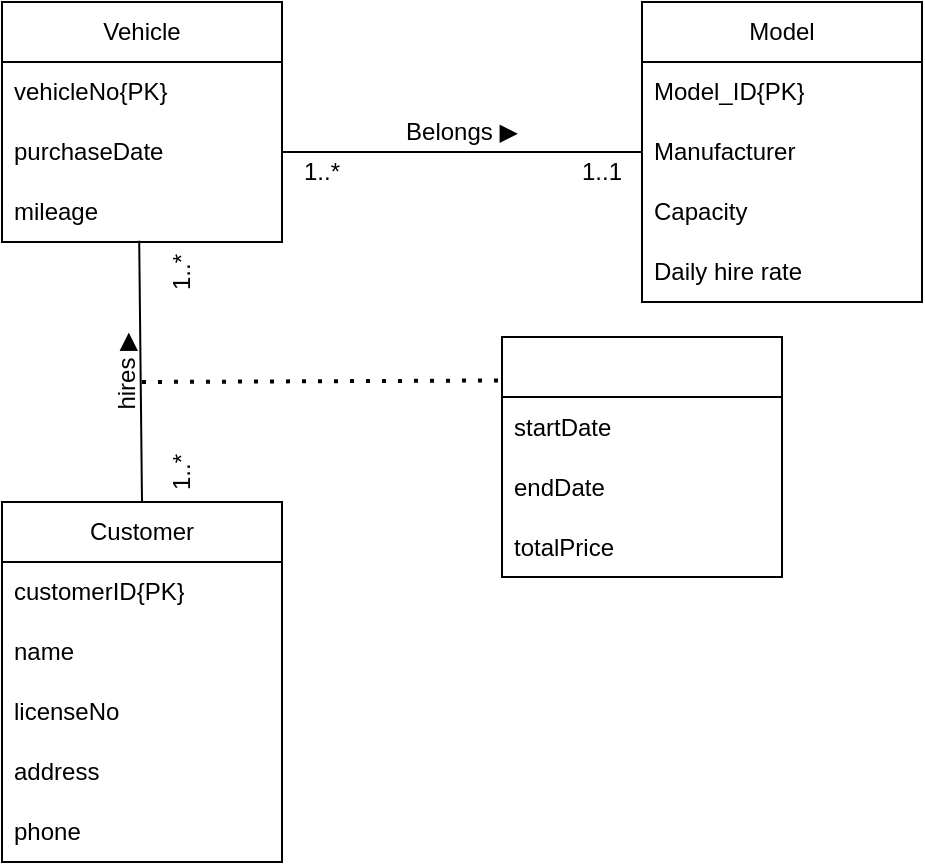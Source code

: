 <mxfile version="24.3.1" type="github">
  <diagram name="Page-1" id="R7tkVovCSRG-hz7lbjan">
    <mxGraphModel dx="838" dy="991" grid="1" gridSize="10" guides="1" tooltips="1" connect="1" arrows="1" fold="1" page="1" pageScale="1" pageWidth="1169" pageHeight="827" math="0" shadow="0">
      <root>
        <mxCell id="0" />
        <mxCell id="1" parent="0" />
        <mxCell id="SMFKbM1USn1imytBMvvd-1" value="Vehicle" style="swimlane;fontStyle=0;childLayout=stackLayout;horizontal=1;startSize=30;horizontalStack=0;resizeParent=1;resizeParentMax=0;resizeLast=0;collapsible=1;marginBottom=0;whiteSpace=wrap;html=1;" vertex="1" parent="1">
          <mxGeometry x="240" y="150" width="140" height="120" as="geometry" />
        </mxCell>
        <mxCell id="SMFKbM1USn1imytBMvvd-2" value="vehicleNo{PK}" style="text;strokeColor=none;fillColor=none;align=left;verticalAlign=middle;spacingLeft=4;spacingRight=4;overflow=hidden;points=[[0,0.5],[1,0.5]];portConstraint=eastwest;rotatable=0;whiteSpace=wrap;html=1;" vertex="1" parent="SMFKbM1USn1imytBMvvd-1">
          <mxGeometry y="30" width="140" height="30" as="geometry" />
        </mxCell>
        <mxCell id="SMFKbM1USn1imytBMvvd-3" value="purchaseDate" style="text;strokeColor=none;fillColor=none;align=left;verticalAlign=middle;spacingLeft=4;spacingRight=4;overflow=hidden;points=[[0,0.5],[1,0.5]];portConstraint=eastwest;rotatable=0;whiteSpace=wrap;html=1;" vertex="1" parent="SMFKbM1USn1imytBMvvd-1">
          <mxGeometry y="60" width="140" height="30" as="geometry" />
        </mxCell>
        <mxCell id="SMFKbM1USn1imytBMvvd-4" value="mileage" style="text;strokeColor=none;fillColor=none;align=left;verticalAlign=middle;spacingLeft=4;spacingRight=4;overflow=hidden;points=[[0,0.5],[1,0.5]];portConstraint=eastwest;rotatable=0;whiteSpace=wrap;html=1;" vertex="1" parent="SMFKbM1USn1imytBMvvd-1">
          <mxGeometry y="90" width="140" height="30" as="geometry" />
        </mxCell>
        <mxCell id="SMFKbM1USn1imytBMvvd-5" value="Model" style="swimlane;fontStyle=0;childLayout=stackLayout;horizontal=1;startSize=30;horizontalStack=0;resizeParent=1;resizeParentMax=0;resizeLast=0;collapsible=1;marginBottom=0;whiteSpace=wrap;html=1;" vertex="1" parent="1">
          <mxGeometry x="560" y="150" width="140" height="150" as="geometry" />
        </mxCell>
        <mxCell id="SMFKbM1USn1imytBMvvd-6" value="Model_ID{PK}" style="text;strokeColor=none;fillColor=none;align=left;verticalAlign=middle;spacingLeft=4;spacingRight=4;overflow=hidden;points=[[0,0.5],[1,0.5]];portConstraint=eastwest;rotatable=0;whiteSpace=wrap;html=1;" vertex="1" parent="SMFKbM1USn1imytBMvvd-5">
          <mxGeometry y="30" width="140" height="30" as="geometry" />
        </mxCell>
        <mxCell id="SMFKbM1USn1imytBMvvd-7" value="Manufacturer" style="text;strokeColor=none;fillColor=none;align=left;verticalAlign=middle;spacingLeft=4;spacingRight=4;overflow=hidden;points=[[0,0.5],[1,0.5]];portConstraint=eastwest;rotatable=0;whiteSpace=wrap;html=1;" vertex="1" parent="SMFKbM1USn1imytBMvvd-5">
          <mxGeometry y="60" width="140" height="30" as="geometry" />
        </mxCell>
        <mxCell id="SMFKbM1USn1imytBMvvd-8" value="Capacity" style="text;strokeColor=none;fillColor=none;align=left;verticalAlign=middle;spacingLeft=4;spacingRight=4;overflow=hidden;points=[[0,0.5],[1,0.5]];portConstraint=eastwest;rotatable=0;whiteSpace=wrap;html=1;" vertex="1" parent="SMFKbM1USn1imytBMvvd-5">
          <mxGeometry y="90" width="140" height="30" as="geometry" />
        </mxCell>
        <mxCell id="SMFKbM1USn1imytBMvvd-9" value="Daily hire rate" style="text;strokeColor=none;fillColor=none;align=left;verticalAlign=middle;spacingLeft=4;spacingRight=4;overflow=hidden;points=[[0,0.5],[1,0.5]];portConstraint=eastwest;rotatable=0;whiteSpace=wrap;html=1;" vertex="1" parent="SMFKbM1USn1imytBMvvd-5">
          <mxGeometry y="120" width="140" height="30" as="geometry" />
        </mxCell>
        <mxCell id="SMFKbM1USn1imytBMvvd-10" value="" style="endArrow=none;html=1;rounded=0;exitX=1;exitY=0.5;exitDx=0;exitDy=0;entryX=0;entryY=0.5;entryDx=0;entryDy=0;" edge="1" parent="1" source="SMFKbM1USn1imytBMvvd-3" target="SMFKbM1USn1imytBMvvd-7">
          <mxGeometry width="50" height="50" relative="1" as="geometry">
            <mxPoint x="490" y="390" as="sourcePoint" />
            <mxPoint x="540" y="340" as="targetPoint" />
            <Array as="points">
              <mxPoint x="470" y="225" />
            </Array>
          </mxGeometry>
        </mxCell>
        <mxCell id="SMFKbM1USn1imytBMvvd-11" value="Belongs&amp;nbsp;▶" style="text;html=1;align=center;verticalAlign=middle;whiteSpace=wrap;rounded=0;" vertex="1" parent="1">
          <mxGeometry x="440" y="200" width="60" height="30" as="geometry" />
        </mxCell>
        <mxCell id="SMFKbM1USn1imytBMvvd-12" value="1..*" style="text;html=1;align=center;verticalAlign=middle;whiteSpace=wrap;rounded=0;" vertex="1" parent="1">
          <mxGeometry x="380" y="220" width="40" height="30" as="geometry" />
        </mxCell>
        <mxCell id="SMFKbM1USn1imytBMvvd-13" value="1..1" style="text;html=1;align=center;verticalAlign=middle;whiteSpace=wrap;rounded=0;" vertex="1" parent="1">
          <mxGeometry x="520" y="220" width="40" height="30" as="geometry" />
        </mxCell>
        <mxCell id="SMFKbM1USn1imytBMvvd-14" value="Customer" style="swimlane;fontStyle=0;childLayout=stackLayout;horizontal=1;startSize=30;horizontalStack=0;resizeParent=1;resizeParentMax=0;resizeLast=0;collapsible=1;marginBottom=0;whiteSpace=wrap;html=1;" vertex="1" parent="1">
          <mxGeometry x="240" y="400" width="140" height="180" as="geometry" />
        </mxCell>
        <mxCell id="SMFKbM1USn1imytBMvvd-15" value="customerID{PK}" style="text;strokeColor=none;fillColor=none;align=left;verticalAlign=middle;spacingLeft=4;spacingRight=4;overflow=hidden;points=[[0,0.5],[1,0.5]];portConstraint=eastwest;rotatable=0;whiteSpace=wrap;html=1;" vertex="1" parent="SMFKbM1USn1imytBMvvd-14">
          <mxGeometry y="30" width="140" height="30" as="geometry" />
        </mxCell>
        <mxCell id="SMFKbM1USn1imytBMvvd-16" value="name" style="text;strokeColor=none;fillColor=none;align=left;verticalAlign=middle;spacingLeft=4;spacingRight=4;overflow=hidden;points=[[0,0.5],[1,0.5]];portConstraint=eastwest;rotatable=0;whiteSpace=wrap;html=1;" vertex="1" parent="SMFKbM1USn1imytBMvvd-14">
          <mxGeometry y="60" width="140" height="30" as="geometry" />
        </mxCell>
        <mxCell id="SMFKbM1USn1imytBMvvd-17" value="licenseNo" style="text;strokeColor=none;fillColor=none;align=left;verticalAlign=middle;spacingLeft=4;spacingRight=4;overflow=hidden;points=[[0,0.5],[1,0.5]];portConstraint=eastwest;rotatable=0;whiteSpace=wrap;html=1;" vertex="1" parent="SMFKbM1USn1imytBMvvd-14">
          <mxGeometry y="90" width="140" height="30" as="geometry" />
        </mxCell>
        <mxCell id="SMFKbM1USn1imytBMvvd-27" value="address" style="text;strokeColor=none;fillColor=none;align=left;verticalAlign=middle;spacingLeft=4;spacingRight=4;overflow=hidden;points=[[0,0.5],[1,0.5]];portConstraint=eastwest;rotatable=0;whiteSpace=wrap;html=1;" vertex="1" parent="SMFKbM1USn1imytBMvvd-14">
          <mxGeometry y="120" width="140" height="30" as="geometry" />
        </mxCell>
        <mxCell id="SMFKbM1USn1imytBMvvd-28" value="phone" style="text;strokeColor=none;fillColor=none;align=left;verticalAlign=middle;spacingLeft=4;spacingRight=4;overflow=hidden;points=[[0,0.5],[1,0.5]];portConstraint=eastwest;rotatable=0;whiteSpace=wrap;html=1;" vertex="1" parent="SMFKbM1USn1imytBMvvd-14">
          <mxGeometry y="150" width="140" height="30" as="geometry" />
        </mxCell>
        <mxCell id="SMFKbM1USn1imytBMvvd-18" value="" style="endArrow=none;html=1;rounded=0;exitX=0.5;exitY=0;exitDx=0;exitDy=0;entryX=0.49;entryY=0.98;entryDx=0;entryDy=0;entryPerimeter=0;" edge="1" parent="1" source="SMFKbM1USn1imytBMvvd-14" target="SMFKbM1USn1imytBMvvd-4">
          <mxGeometry width="50" height="50" relative="1" as="geometry">
            <mxPoint x="340" y="380" as="sourcePoint" />
            <mxPoint x="390" y="330" as="targetPoint" />
          </mxGeometry>
        </mxCell>
        <mxCell id="SMFKbM1USn1imytBMvvd-19" value="hires ▶" style="text;html=1;align=center;verticalAlign=middle;whiteSpace=wrap;rounded=0;rotation=-90;" vertex="1" parent="1">
          <mxGeometry x="272.5" y="317.5" width="60" height="35" as="geometry" />
        </mxCell>
        <mxCell id="SMFKbM1USn1imytBMvvd-20" value="1..*" style="text;html=1;align=center;verticalAlign=middle;whiteSpace=wrap;rounded=0;rotation=-90;" vertex="1" parent="1">
          <mxGeometry x="310" y="370" width="40" height="30" as="geometry" />
        </mxCell>
        <mxCell id="SMFKbM1USn1imytBMvvd-21" value="1..*" style="text;html=1;align=center;verticalAlign=middle;whiteSpace=wrap;rounded=0;rotation=-90;" vertex="1" parent="1">
          <mxGeometry x="310" y="270" width="40" height="30" as="geometry" />
        </mxCell>
        <mxCell id="SMFKbM1USn1imytBMvvd-22" value="" style="endArrow=none;dashed=1;html=1;dashPattern=1 3;strokeWidth=2;rounded=0;entryX=0.009;entryY=0.181;entryDx=0;entryDy=0;entryPerimeter=0;" edge="1" parent="1" target="SMFKbM1USn1imytBMvvd-23">
          <mxGeometry width="50" height="50" relative="1" as="geometry">
            <mxPoint x="310" y="340" as="sourcePoint" />
            <mxPoint x="490" y="340" as="targetPoint" />
          </mxGeometry>
        </mxCell>
        <mxCell id="SMFKbM1USn1imytBMvvd-23" value="" style="swimlane;fontStyle=0;childLayout=stackLayout;horizontal=1;startSize=30;horizontalStack=0;resizeParent=1;resizeParentMax=0;resizeLast=0;collapsible=1;marginBottom=0;whiteSpace=wrap;html=1;" vertex="1" parent="1">
          <mxGeometry x="490" y="317.5" width="140" height="120" as="geometry" />
        </mxCell>
        <mxCell id="SMFKbM1USn1imytBMvvd-24" value="startDate" style="text;strokeColor=none;fillColor=none;align=left;verticalAlign=middle;spacingLeft=4;spacingRight=4;overflow=hidden;points=[[0,0.5],[1,0.5]];portConstraint=eastwest;rotatable=0;whiteSpace=wrap;html=1;" vertex="1" parent="SMFKbM1USn1imytBMvvd-23">
          <mxGeometry y="30" width="140" height="30" as="geometry" />
        </mxCell>
        <mxCell id="SMFKbM1USn1imytBMvvd-25" value="endDate" style="text;strokeColor=none;fillColor=none;align=left;verticalAlign=middle;spacingLeft=4;spacingRight=4;overflow=hidden;points=[[0,0.5],[1,0.5]];portConstraint=eastwest;rotatable=0;whiteSpace=wrap;html=1;" vertex="1" parent="SMFKbM1USn1imytBMvvd-23">
          <mxGeometry y="60" width="140" height="30" as="geometry" />
        </mxCell>
        <mxCell id="SMFKbM1USn1imytBMvvd-26" value="totalPrice" style="text;strokeColor=none;fillColor=none;align=left;verticalAlign=middle;spacingLeft=4;spacingRight=4;overflow=hidden;points=[[0,0.5],[1,0.5]];portConstraint=eastwest;rotatable=0;whiteSpace=wrap;html=1;" vertex="1" parent="SMFKbM1USn1imytBMvvd-23">
          <mxGeometry y="90" width="140" height="30" as="geometry" />
        </mxCell>
      </root>
    </mxGraphModel>
  </diagram>
</mxfile>
